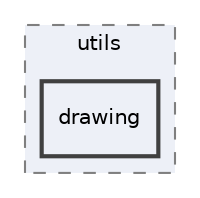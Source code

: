 digraph "drawing"
{
 // LATEX_PDF_SIZE
  edge [fontname="Helvetica",fontsize="10",labelfontname="Helvetica",labelfontsize="10"];
  node [fontname="Helvetica",fontsize="10",shape=record];
  compound=true
  subgraph clusterdir_36505a9bfb81f81ed7a4e794d4cf597e {
    graph [ bgcolor="#edf0f7", pencolor="grey50", style="filled,dashed,", label="utils", fontname="Helvetica", fontsize="10", URL="dir_36505a9bfb81f81ed7a4e794d4cf597e.html"]
  dir_d45ffc48cf12df7e348ec0b798d36815 [shape=box, label="drawing", style="filled,bold,", fillcolor="#edf0f7", color="grey25", URL="dir_d45ffc48cf12df7e348ec0b798d36815.html"];
  }
}
